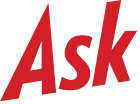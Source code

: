 <mxfile version="23.0.2" type="github">
  <diagram name="Page-1" id="gBym16xAkiYV4ScmXRbI">
    <mxGraphModel dx="1434" dy="746" grid="1" gridSize="10" guides="1" tooltips="1" connect="1" arrows="1" fold="1" page="1" pageScale="1" pageWidth="827" pageHeight="1169" math="0" shadow="0">
      <root>
        <mxCell id="0" />
        <mxCell id="1" parent="0" />
        <mxCell id="TKY2OSSl6rte7yTIFCpN-1" value="" style="dashed=0;outlineConnect=0;html=1;align=center;labelPosition=center;verticalLabelPosition=bottom;verticalAlign=top;shape=mxgraph.weblogos.ask;fillColor=#D22028;strokeColor=none" vertex="1" parent="1">
          <mxGeometry x="310" y="290" width="68.6" height="50.6" as="geometry" />
        </mxCell>
      </root>
    </mxGraphModel>
  </diagram>
</mxfile>
